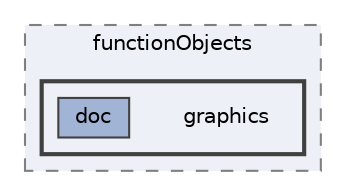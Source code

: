 digraph "src/functionObjects/graphics"
{
 // LATEX_PDF_SIZE
  bgcolor="transparent";
  edge [fontname=Helvetica,fontsize=10,labelfontname=Helvetica,labelfontsize=10];
  node [fontname=Helvetica,fontsize=10,shape=box,height=0.2,width=0.4];
  compound=true
  subgraph clusterdir_de23f6d4f0962ea995903f5110543226 {
    graph [ bgcolor="#edf0f7", pencolor="grey50", label="functionObjects", fontname=Helvetica,fontsize=10 style="filled,dashed", URL="dir_de23f6d4f0962ea995903f5110543226.html",tooltip=""]
  subgraph clusterdir_23ddcf786c7e798d4acfd2c5442d9019 {
    graph [ bgcolor="#edf0f7", pencolor="grey25", label="", fontname=Helvetica,fontsize=10 style="filled,bold", URL="dir_23ddcf786c7e798d4acfd2c5442d9019.html",tooltip=""]
    dir_23ddcf786c7e798d4acfd2c5442d9019 [shape=plaintext, label="graphics"];
  dir_eb0b9a6110819fc844366b53a3f2de97 [label="doc", fillcolor="#a2b4d6", color="grey25", style="filled", URL="dir_eb0b9a6110819fc844366b53a3f2de97.html",tooltip=""];
  }
  }
}
